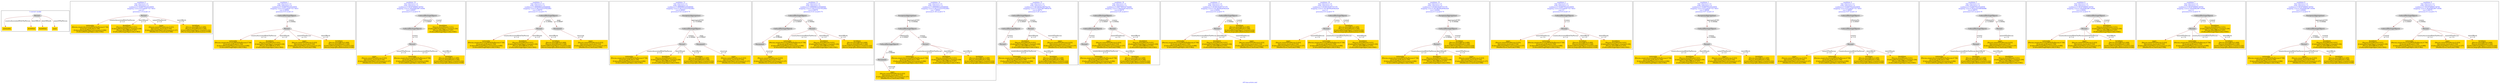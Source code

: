 digraph n0 {
fontcolor="blue"
remincross="true"
label="s03-ima-artists.xml"
subgraph cluster_0 {
label="1-correct model"
n2[style="filled",color="white",fillcolor="lightgray",label="Person1"];
n3[shape="plaintext",style="filled",fillcolor="gold",label="nationality"];
n4[shape="plaintext",style="filled",fillcolor="gold",label="birthDate"];
n5[shape="plaintext",style="filled",fillcolor="gold",label="deathDate"];
n6[shape="plaintext",style="filled",fillcolor="gold",label="name"];
}
subgraph cluster_1 {
label="candidate 0\nlink coherence:1.0\nnode coherence:1.0\nconfidence:0.5248579325520959\nmapping score:0.6332859775173653\ncost:4.0\n-precision:1.0-recall:1.0"
n8[style="filled",color="white",fillcolor="lightgray",label="Person1"];
n9[shape="plaintext",style="filled",fillcolor="gold",label="nationality\n[Person,countryAssociatedWithThePerson,0.736]\n[Concept,prefLabel,0.106]\n[CulturalHeritageObject,provenance,0.096]\n[CulturalHeritageObject,title,0.062]"];
n10[shape="plaintext",style="filled",fillcolor="gold",label="deathDate\n[Person,dateOfDeath,0.431]\n[CulturalHeritageObject,created,0.339]\n[Person,dateOfBirth,0.167]\n[CulturalHeritageObject,title,0.063]"];
n11[shape="plaintext",style="filled",fillcolor="gold",label="name\n[Person,nameOfThePerson,0.433]\n[Document,classLink,0.334]\n[CulturalHeritageObject,provenance,0.137]\n[WebResource,classLink,0.096]"];
n12[shape="plaintext",style="filled",fillcolor="gold",label="birthDate\n[Person,dateOfBirth,0.499]\n[Person,dateOfDeath,0.246]\n[CulturalHeritageObject,created,0.216]\n[Person,biographicalInformation,0.039]"];
}
subgraph cluster_2 {
label="candidate 1\nlink coherence:1.0\nnode coherence:1.0\nconfidence:0.5248579325520959\nmapping score:0.6332859775173653\ncost:4.99982\n-precision:0.8-recall:1.0"
n14[style="filled",color="white",fillcolor="lightgray",label="CulturalHeritageObject1"];
n15[style="filled",color="white",fillcolor="lightgray",label="Person1"];
n16[shape="plaintext",style="filled",fillcolor="gold",label="nationality\n[Person,countryAssociatedWithThePerson,0.736]\n[Concept,prefLabel,0.106]\n[CulturalHeritageObject,provenance,0.096]\n[CulturalHeritageObject,title,0.062]"];
n17[shape="plaintext",style="filled",fillcolor="gold",label="deathDate\n[Person,dateOfDeath,0.431]\n[CulturalHeritageObject,created,0.339]\n[Person,dateOfBirth,0.167]\n[CulturalHeritageObject,title,0.063]"];
n18[shape="plaintext",style="filled",fillcolor="gold",label="name\n[Person,nameOfThePerson,0.433]\n[Document,classLink,0.334]\n[CulturalHeritageObject,provenance,0.137]\n[WebResource,classLink,0.096]"];
n19[shape="plaintext",style="filled",fillcolor="gold",label="birthDate\n[Person,dateOfBirth,0.499]\n[Person,dateOfDeath,0.246]\n[CulturalHeritageObject,created,0.216]\n[Person,biographicalInformation,0.039]"];
}
subgraph cluster_3 {
label="candidate 10\nlink coherence:1.0\nnode coherence:1.0\nconfidence:0.5018740890158783\nmapping score:0.5839580296719594\ncost:5.99997\n-precision:0.5-recall:0.75"
n21[style="filled",color="white",fillcolor="lightgray",label="CulturalHeritageObject1"];
n22[style="filled",color="white",fillcolor="lightgray",label="CulturalHeritageObject2"];
n23[style="filled",color="white",fillcolor="lightgray",label="Person2"];
n24[shape="plaintext",style="filled",fillcolor="gold",label="name\n[Person,nameOfThePerson,0.433]\n[Document,classLink,0.334]\n[CulturalHeritageObject,provenance,0.137]\n[WebResource,classLink,0.096]"];
n25[shape="plaintext",style="filled",fillcolor="gold",label="nationality\n[Person,countryAssociatedWithThePerson,0.736]\n[Concept,prefLabel,0.106]\n[CulturalHeritageObject,provenance,0.096]\n[CulturalHeritageObject,title,0.062]"];
n26[shape="plaintext",style="filled",fillcolor="gold",label="deathDate\n[Person,dateOfDeath,0.431]\n[CulturalHeritageObject,created,0.339]\n[Person,dateOfBirth,0.167]\n[CulturalHeritageObject,title,0.063]"];
n27[shape="plaintext",style="filled",fillcolor="gold",label="birthDate\n[Person,dateOfBirth,0.499]\n[Person,dateOfDeath,0.246]\n[CulturalHeritageObject,created,0.216]\n[Person,biographicalInformation,0.039]"];
}
subgraph cluster_4 {
label="candidate 11\nlink coherence:1.0\nnode coherence:1.0\nconfidence:0.49999963229588906\nmapping score:0.5833332107652963\ncost:5.99979\n-precision:0.5-recall:0.75"
n29[style="filled",color="white",fillcolor="lightgray",label="CulturalHeritageObject1"];
n30[style="filled",color="white",fillcolor="lightgray",label="Person1"];
n31[style="filled",color="white",fillcolor="lightgray",label="Document1"];
n32[shape="plaintext",style="filled",fillcolor="gold",label="nationality\n[Person,countryAssociatedWithThePerson,0.736]\n[Concept,prefLabel,0.106]\n[CulturalHeritageObject,provenance,0.096]\n[CulturalHeritageObject,title,0.062]"];
n33[shape="plaintext",style="filled",fillcolor="gold",label="name\n[Person,nameOfThePerson,0.433]\n[Document,classLink,0.334]\n[CulturalHeritageObject,provenance,0.137]\n[WebResource,classLink,0.096]"];
n34[shape="plaintext",style="filled",fillcolor="gold",label="deathDate\n[Person,dateOfDeath,0.431]\n[CulturalHeritageObject,created,0.339]\n[Person,dateOfBirth,0.167]\n[CulturalHeritageObject,title,0.063]"];
n35[shape="plaintext",style="filled",fillcolor="gold",label="birthDate\n[Person,dateOfBirth,0.499]\n[Person,dateOfDeath,0.246]\n[CulturalHeritageObject,created,0.216]\n[Person,biographicalInformation,0.039]"];
}
subgraph cluster_5 {
label="candidate 12\nlink coherence:1.0\nnode coherence:1.0\nconfidence:0.49999963229588906\nmapping score:0.5833332107652963\ncost:6.99965\n-precision:0.43-recall:0.75"
n37[style="filled",color="white",fillcolor="lightgray",label="CulturalHeritageObject1"];
n38[style="filled",color="white",fillcolor="lightgray",label="Person1"];
n39[style="filled",color="white",fillcolor="lightgray",label="Document1"];
n40[style="filled",color="white",fillcolor="lightgray",label="EuropeanaAggregation1"];
n41[shape="plaintext",style="filled",fillcolor="gold",label="nationality\n[Person,countryAssociatedWithThePerson,0.736]\n[Concept,prefLabel,0.106]\n[CulturalHeritageObject,provenance,0.096]\n[CulturalHeritageObject,title,0.062]"];
n42[shape="plaintext",style="filled",fillcolor="gold",label="name\n[Person,nameOfThePerson,0.433]\n[Document,classLink,0.334]\n[CulturalHeritageObject,provenance,0.137]\n[WebResource,classLink,0.096]"];
n43[shape="plaintext",style="filled",fillcolor="gold",label="deathDate\n[Person,dateOfDeath,0.431]\n[CulturalHeritageObject,created,0.339]\n[Person,dateOfBirth,0.167]\n[CulturalHeritageObject,title,0.063]"];
n44[shape="plaintext",style="filled",fillcolor="gold",label="birthDate\n[Person,dateOfBirth,0.499]\n[Person,dateOfDeath,0.246]\n[CulturalHeritageObject,created,0.216]\n[Person,biographicalInformation,0.039]"];
}
subgraph cluster_6 {
label="candidate 13\nlink coherence:1.0\nnode coherence:1.0\nconfidence:0.49999963229588906\nmapping score:0.5833332107652963\ncost:6.99978\n-precision:0.43-recall:0.75"
n46[style="filled",color="white",fillcolor="lightgray",label="CulturalHeritageObject1"];
n47[style="filled",color="white",fillcolor="lightgray",label="CulturalHeritageObject2"];
n48[style="filled",color="white",fillcolor="lightgray",label="Person1"];
n49[style="filled",color="white",fillcolor="lightgray",label="Document2"];
n50[shape="plaintext",style="filled",fillcolor="gold",label="nationality\n[Person,countryAssociatedWithThePerson,0.736]\n[Concept,prefLabel,0.106]\n[CulturalHeritageObject,provenance,0.096]\n[CulturalHeritageObject,title,0.062]"];
n51[shape="plaintext",style="filled",fillcolor="gold",label="name\n[Person,nameOfThePerson,0.433]\n[Document,classLink,0.334]\n[CulturalHeritageObject,provenance,0.137]\n[WebResource,classLink,0.096]"];
n52[shape="plaintext",style="filled",fillcolor="gold",label="deathDate\n[Person,dateOfDeath,0.431]\n[CulturalHeritageObject,created,0.339]\n[Person,dateOfBirth,0.167]\n[CulturalHeritageObject,title,0.063]"];
n53[shape="plaintext",style="filled",fillcolor="gold",label="birthDate\n[Person,dateOfBirth,0.499]\n[Person,dateOfDeath,0.246]\n[CulturalHeritageObject,created,0.216]\n[Person,biographicalInformation,0.039]"];
}
subgraph cluster_7 {
label="candidate 14\nlink coherence:1.0\nnode coherence:1.0\nconfidence:0.49999963229588906\nmapping score:0.5833332107652963\ncost:7.99964\n-precision:0.38-recall:0.75"
n55[style="filled",color="white",fillcolor="lightgray",label="CulturalHeritageObject1"];
n56[style="filled",color="white",fillcolor="lightgray",label="CulturalHeritageObject2"];
n57[style="filled",color="white",fillcolor="lightgray",label="Person1"];
n58[style="filled",color="white",fillcolor="lightgray",label="Document2"];
n59[style="filled",color="white",fillcolor="lightgray",label="EuropeanaAggregation1"];
n60[shape="plaintext",style="filled",fillcolor="gold",label="nationality\n[Person,countryAssociatedWithThePerson,0.736]\n[Concept,prefLabel,0.106]\n[CulturalHeritageObject,provenance,0.096]\n[CulturalHeritageObject,title,0.062]"];
n61[shape="plaintext",style="filled",fillcolor="gold",label="name\n[Person,nameOfThePerson,0.433]\n[Document,classLink,0.334]\n[CulturalHeritageObject,provenance,0.137]\n[WebResource,classLink,0.096]"];
n62[shape="plaintext",style="filled",fillcolor="gold",label="deathDate\n[Person,dateOfDeath,0.431]\n[CulturalHeritageObject,created,0.339]\n[Person,dateOfBirth,0.167]\n[CulturalHeritageObject,title,0.063]"];
n63[shape="plaintext",style="filled",fillcolor="gold",label="birthDate\n[Person,dateOfBirth,0.499]\n[Person,dateOfDeath,0.246]\n[CulturalHeritageObject,created,0.216]\n[Person,biographicalInformation,0.039]"];
}
subgraph cluster_8 {
label="candidate 15\nlink coherence:1.0\nnode coherence:1.0\nconfidence:0.46158342399792274\nmapping score:0.5705278079993076\ncost:6.99979\n-precision:0.29-recall:0.5"
n65[style="filled",color="white",fillcolor="lightgray",label="CulturalHeritageObject1"];
n66[style="filled",color="white",fillcolor="lightgray",label="CulturalHeritageObject2"];
n67[style="filled",color="white",fillcolor="lightgray",label="Person1"];
n68[style="filled",color="white",fillcolor="lightgray",label="Person2"];
n69[shape="plaintext",style="filled",fillcolor="gold",label="nationality\n[Person,countryAssociatedWithThePerson,0.736]\n[Concept,prefLabel,0.106]\n[CulturalHeritageObject,provenance,0.096]\n[CulturalHeritageObject,title,0.062]"];
n70[shape="plaintext",style="filled",fillcolor="gold",label="birthDate\n[Person,dateOfBirth,0.499]\n[Person,dateOfDeath,0.246]\n[CulturalHeritageObject,created,0.216]\n[Person,biographicalInformation,0.039]"];
n71[shape="plaintext",style="filled",fillcolor="gold",label="deathDate\n[Person,dateOfDeath,0.431]\n[CulturalHeritageObject,created,0.339]\n[Person,dateOfBirth,0.167]\n[CulturalHeritageObject,title,0.063]"];
n72[shape="plaintext",style="filled",fillcolor="gold",label="name\n[Person,nameOfThePerson,0.433]\n[Document,classLink,0.334]\n[CulturalHeritageObject,provenance,0.137]\n[WebResource,classLink,0.096]"];
}
subgraph cluster_9 {
label="candidate 16\nlink coherence:1.0\nnode coherence:1.0\nconfidence:0.4587785554756484\nmapping score:0.5695928518252161\ncost:6.99979\n-precision:0.29-recall:0.5"
n74[style="filled",color="white",fillcolor="lightgray",label="CulturalHeritageObject1"];
n75[style="filled",color="white",fillcolor="lightgray",label="CulturalHeritageObject2"];
n76[style="filled",color="white",fillcolor="lightgray",label="Person1"];
n77[style="filled",color="white",fillcolor="lightgray",label="Person2"];
n78[shape="plaintext",style="filled",fillcolor="gold",label="nationality\n[Person,countryAssociatedWithThePerson,0.736]\n[Concept,prefLabel,0.106]\n[CulturalHeritageObject,provenance,0.096]\n[CulturalHeritageObject,title,0.062]"];
n79[shape="plaintext",style="filled",fillcolor="gold",label="birthDate\n[Person,dateOfBirth,0.499]\n[Person,dateOfDeath,0.246]\n[CulturalHeritageObject,created,0.216]\n[Person,biographicalInformation,0.039]"];
n80[shape="plaintext",style="filled",fillcolor="gold",label="name\n[Person,nameOfThePerson,0.433]\n[Document,classLink,0.334]\n[CulturalHeritageObject,provenance,0.137]\n[WebResource,classLink,0.096]"];
n81[shape="plaintext",style="filled",fillcolor="gold",label="deathDate\n[Person,dateOfDeath,0.431]\n[CulturalHeritageObject,created,0.339]\n[Person,dateOfBirth,0.167]\n[CulturalHeritageObject,title,0.063]"];
}
subgraph cluster_10 {
label="candidate 17\nlink coherence:1.0\nnode coherence:1.0\nconfidence:0.4539518285747278\nmapping score:0.5679839428582426\ncost:4.99982\n-precision:0.6-recall:0.75"
n83[style="filled",color="white",fillcolor="lightgray",label="CulturalHeritageObject1"];
n84[style="filled",color="white",fillcolor="lightgray",label="Person1"];
n85[shape="plaintext",style="filled",fillcolor="gold",label="nationality\n[Person,countryAssociatedWithThePerson,0.736]\n[Concept,prefLabel,0.106]\n[CulturalHeritageObject,provenance,0.096]\n[CulturalHeritageObject,title,0.062]"];
n86[shape="plaintext",style="filled",fillcolor="gold",label="birthDate\n[Person,dateOfBirth,0.499]\n[Person,dateOfDeath,0.246]\n[CulturalHeritageObject,created,0.216]\n[Person,biographicalInformation,0.039]"];
n87[shape="plaintext",style="filled",fillcolor="gold",label="deathDate\n[Person,dateOfDeath,0.431]\n[CulturalHeritageObject,created,0.339]\n[Person,dateOfBirth,0.167]\n[CulturalHeritageObject,title,0.063]"];
n88[shape="plaintext",style="filled",fillcolor="gold",label="name\n[Person,nameOfThePerson,0.433]\n[Document,classLink,0.334]\n[CulturalHeritageObject,provenance,0.137]\n[WebResource,classLink,0.096]"];
}
subgraph cluster_11 {
label="candidate 18\nlink coherence:1.0\nnode coherence:1.0\nconfidence:0.4539518285747278\nmapping score:0.5679839428582426\ncost:5.0\n-precision:0.6-recall:0.75"
n90[style="filled",color="white",fillcolor="lightgray",label="CulturalHeritageObject2"];
n91[style="filled",color="white",fillcolor="lightgray",label="Person2"];
n92[shape="plaintext",style="filled",fillcolor="gold",label="name\n[Person,nameOfThePerson,0.433]\n[Document,classLink,0.334]\n[CulturalHeritageObject,provenance,0.137]\n[WebResource,classLink,0.096]"];
n93[shape="plaintext",style="filled",fillcolor="gold",label="nationality\n[Person,countryAssociatedWithThePerson,0.736]\n[Concept,prefLabel,0.106]\n[CulturalHeritageObject,provenance,0.096]\n[CulturalHeritageObject,title,0.062]"];
n94[shape="plaintext",style="filled",fillcolor="gold",label="deathDate\n[Person,dateOfDeath,0.431]\n[CulturalHeritageObject,created,0.339]\n[Person,dateOfBirth,0.167]\n[CulturalHeritageObject,title,0.063]"];
n95[shape="plaintext",style="filled",fillcolor="gold",label="birthDate\n[Person,dateOfBirth,0.499]\n[Person,dateOfDeath,0.246]\n[CulturalHeritageObject,created,0.216]\n[Person,biographicalInformation,0.039]"];
}
subgraph cluster_12 {
label="candidate 19\nlink coherence:1.0\nnode coherence:1.0\nconfidence:0.4539518285747278\nmapping score:0.5679839428582426\ncost:5.99968\n-precision:0.5-recall:0.75"
n97[style="filled",color="white",fillcolor="lightgray",label="CulturalHeritageObject1"];
n98[style="filled",color="white",fillcolor="lightgray",label="Person1"];
n99[style="filled",color="white",fillcolor="lightgray",label="EuropeanaAggregation1"];
n100[shape="plaintext",style="filled",fillcolor="gold",label="nationality\n[Person,countryAssociatedWithThePerson,0.736]\n[Concept,prefLabel,0.106]\n[CulturalHeritageObject,provenance,0.096]\n[CulturalHeritageObject,title,0.062]"];
n101[shape="plaintext",style="filled",fillcolor="gold",label="birthDate\n[Person,dateOfBirth,0.499]\n[Person,dateOfDeath,0.246]\n[CulturalHeritageObject,created,0.216]\n[Person,biographicalInformation,0.039]"];
n102[shape="plaintext",style="filled",fillcolor="gold",label="deathDate\n[Person,dateOfDeath,0.431]\n[CulturalHeritageObject,created,0.339]\n[Person,dateOfBirth,0.167]\n[CulturalHeritageObject,title,0.063]"];
n103[shape="plaintext",style="filled",fillcolor="gold",label="name\n[Person,nameOfThePerson,0.433]\n[Document,classLink,0.334]\n[CulturalHeritageObject,provenance,0.137]\n[WebResource,classLink,0.096]"];
}
subgraph cluster_13 {
label="candidate 2\nlink coherence:1.0\nnode coherence:1.0\nconfidence:0.5248579325520959\nmapping score:0.6332859775173653\ncost:5.0\n-precision:0.8-recall:1.0"
n105[style="filled",color="white",fillcolor="lightgray",label="CulturalHeritageObject2"];
n106[style="filled",color="white",fillcolor="lightgray",label="Person2"];
n107[shape="plaintext",style="filled",fillcolor="gold",label="name\n[Person,nameOfThePerson,0.433]\n[Document,classLink,0.334]\n[CulturalHeritageObject,provenance,0.137]\n[WebResource,classLink,0.096]"];
n108[shape="plaintext",style="filled",fillcolor="gold",label="nationality\n[Person,countryAssociatedWithThePerson,0.736]\n[Concept,prefLabel,0.106]\n[CulturalHeritageObject,provenance,0.096]\n[CulturalHeritageObject,title,0.062]"];
n109[shape="plaintext",style="filled",fillcolor="gold",label="birthDate\n[Person,dateOfBirth,0.499]\n[Person,dateOfDeath,0.246]\n[CulturalHeritageObject,created,0.216]\n[Person,biographicalInformation,0.039]"];
n110[shape="plaintext",style="filled",fillcolor="gold",label="deathDate\n[Person,dateOfDeath,0.431]\n[CulturalHeritageObject,created,0.339]\n[Person,dateOfBirth,0.167]\n[CulturalHeritageObject,title,0.063]"];
}
subgraph cluster_14 {
label="candidate 3\nlink coherence:1.0\nnode coherence:1.0\nconfidence:0.5248579325520959\nmapping score:0.6332859775173653\ncost:5.99968\n-precision:0.67-recall:1.0"
n112[style="filled",color="white",fillcolor="lightgray",label="CulturalHeritageObject1"];
n113[style="filled",color="white",fillcolor="lightgray",label="Person1"];
n114[style="filled",color="white",fillcolor="lightgray",label="EuropeanaAggregation1"];
n115[shape="plaintext",style="filled",fillcolor="gold",label="nationality\n[Person,countryAssociatedWithThePerson,0.736]\n[Concept,prefLabel,0.106]\n[CulturalHeritageObject,provenance,0.096]\n[CulturalHeritageObject,title,0.062]"];
n116[shape="plaintext",style="filled",fillcolor="gold",label="deathDate\n[Person,dateOfDeath,0.431]\n[CulturalHeritageObject,created,0.339]\n[Person,dateOfBirth,0.167]\n[CulturalHeritageObject,title,0.063]"];
n117[shape="plaintext",style="filled",fillcolor="gold",label="name\n[Person,nameOfThePerson,0.433]\n[Document,classLink,0.334]\n[CulturalHeritageObject,provenance,0.137]\n[WebResource,classLink,0.096]"];
n118[shape="plaintext",style="filled",fillcolor="gold",label="birthDate\n[Person,dateOfBirth,0.499]\n[Person,dateOfDeath,0.246]\n[CulturalHeritageObject,created,0.216]\n[Person,biographicalInformation,0.039]"];
}
subgraph cluster_15 {
label="candidate 4\nlink coherence:1.0\nnode coherence:1.0\nconfidence:0.5248579325520959\nmapping score:0.6332859775173653\ncost:5.99997\n-precision:0.67-recall:1.0"
n120[style="filled",color="white",fillcolor="lightgray",label="CulturalHeritageObject1"];
n121[style="filled",color="white",fillcolor="lightgray",label="CulturalHeritageObject2"];
n122[style="filled",color="white",fillcolor="lightgray",label="Person2"];
n123[shape="plaintext",style="filled",fillcolor="gold",label="name\n[Person,nameOfThePerson,0.433]\n[Document,classLink,0.334]\n[CulturalHeritageObject,provenance,0.137]\n[WebResource,classLink,0.096]"];
n124[shape="plaintext",style="filled",fillcolor="gold",label="nationality\n[Person,countryAssociatedWithThePerson,0.736]\n[Concept,prefLabel,0.106]\n[CulturalHeritageObject,provenance,0.096]\n[CulturalHeritageObject,title,0.062]"];
n125[shape="plaintext",style="filled",fillcolor="gold",label="birthDate\n[Person,dateOfBirth,0.499]\n[Person,dateOfDeath,0.246]\n[CulturalHeritageObject,created,0.216]\n[Person,biographicalInformation,0.039]"];
n126[shape="plaintext",style="filled",fillcolor="gold",label="deathDate\n[Person,dateOfDeath,0.431]\n[CulturalHeritageObject,created,0.339]\n[Person,dateOfBirth,0.167]\n[CulturalHeritageObject,title,0.063]"];
}
subgraph cluster_16 {
label="candidate 5\nlink coherence:1.0\nnode coherence:1.0\nconfidence:0.5248579325520959\nmapping score:0.5916193108506986\ncost:6.99979\n-precision:0.43-recall:0.75"
n128[style="filled",color="white",fillcolor="lightgray",label="CulturalHeritageObject1"];
n129[style="filled",color="white",fillcolor="lightgray",label="CulturalHeritageObject2"];
n130[style="filled",color="white",fillcolor="lightgray",label="Person1"];
n131[style="filled",color="white",fillcolor="lightgray",label="Person2"];
n132[shape="plaintext",style="filled",fillcolor="gold",label="nationality\n[Person,countryAssociatedWithThePerson,0.736]\n[Concept,prefLabel,0.106]\n[CulturalHeritageObject,provenance,0.096]\n[CulturalHeritageObject,title,0.062]"];
n133[shape="plaintext",style="filled",fillcolor="gold",label="birthDate\n[Person,dateOfBirth,0.499]\n[Person,dateOfDeath,0.246]\n[CulturalHeritageObject,created,0.216]\n[Person,biographicalInformation,0.039]"];
n134[shape="plaintext",style="filled",fillcolor="gold",label="deathDate\n[Person,dateOfDeath,0.431]\n[CulturalHeritageObject,created,0.339]\n[Person,dateOfBirth,0.167]\n[CulturalHeritageObject,title,0.063]"];
n135[shape="plaintext",style="filled",fillcolor="gold",label="name\n[Person,nameOfThePerson,0.433]\n[Document,classLink,0.334]\n[CulturalHeritageObject,provenance,0.137]\n[WebResource,classLink,0.096]"];
}
subgraph cluster_17 {
label="candidate 6\nlink coherence:1.0\nnode coherence:1.0\nconfidence:0.5018740890158783\nmapping score:0.5839580296719594\ncost:4.99982\n-precision:0.6-recall:0.75"
n137[style="filled",color="white",fillcolor="lightgray",label="CulturalHeritageObject1"];
n138[style="filled",color="white",fillcolor="lightgray",label="Person1"];
n139[shape="plaintext",style="filled",fillcolor="gold",label="nationality\n[Person,countryAssociatedWithThePerson,0.736]\n[Concept,prefLabel,0.106]\n[CulturalHeritageObject,provenance,0.096]\n[CulturalHeritageObject,title,0.062]"];
n140[shape="plaintext",style="filled",fillcolor="gold",label="deathDate\n[Person,dateOfDeath,0.431]\n[CulturalHeritageObject,created,0.339]\n[Person,dateOfBirth,0.167]\n[CulturalHeritageObject,title,0.063]"];
n141[shape="plaintext",style="filled",fillcolor="gold",label="name\n[Person,nameOfThePerson,0.433]\n[Document,classLink,0.334]\n[CulturalHeritageObject,provenance,0.137]\n[WebResource,classLink,0.096]"];
n142[shape="plaintext",style="filled",fillcolor="gold",label="birthDate\n[Person,dateOfBirth,0.499]\n[Person,dateOfDeath,0.246]\n[CulturalHeritageObject,created,0.216]\n[Person,biographicalInformation,0.039]"];
}
subgraph cluster_18 {
label="candidate 7\nlink coherence:1.0\nnode coherence:1.0\nconfidence:0.5018740890158783\nmapping score:0.5839580296719594\ncost:5.0\n-precision:0.6-recall:0.75"
n144[style="filled",color="white",fillcolor="lightgray",label="CulturalHeritageObject2"];
n145[style="filled",color="white",fillcolor="lightgray",label="Person2"];
n146[shape="plaintext",style="filled",fillcolor="gold",label="name\n[Person,nameOfThePerson,0.433]\n[Document,classLink,0.334]\n[CulturalHeritageObject,provenance,0.137]\n[WebResource,classLink,0.096]"];
n147[shape="plaintext",style="filled",fillcolor="gold",label="nationality\n[Person,countryAssociatedWithThePerson,0.736]\n[Concept,prefLabel,0.106]\n[CulturalHeritageObject,provenance,0.096]\n[CulturalHeritageObject,title,0.062]"];
n148[shape="plaintext",style="filled",fillcolor="gold",label="birthDate\n[Person,dateOfBirth,0.499]\n[Person,dateOfDeath,0.246]\n[CulturalHeritageObject,created,0.216]\n[Person,biographicalInformation,0.039]"];
n149[shape="plaintext",style="filled",fillcolor="gold",label="deathDate\n[Person,dateOfDeath,0.431]\n[CulturalHeritageObject,created,0.339]\n[Person,dateOfBirth,0.167]\n[CulturalHeritageObject,title,0.063]"];
}
subgraph cluster_19 {
label="candidate 8\nlink coherence:1.0\nnode coherence:1.0\nconfidence:0.5018740890158783\nmapping score:0.5839580296719594\ncost:5.99968\n-precision:0.5-recall:0.75"
n151[style="filled",color="white",fillcolor="lightgray",label="CulturalHeritageObject1"];
n152[style="filled",color="white",fillcolor="lightgray",label="Person1"];
n153[style="filled",color="white",fillcolor="lightgray",label="EuropeanaAggregation1"];
n154[shape="plaintext",style="filled",fillcolor="gold",label="nationality\n[Person,countryAssociatedWithThePerson,0.736]\n[Concept,prefLabel,0.106]\n[CulturalHeritageObject,provenance,0.096]\n[CulturalHeritageObject,title,0.062]"];
n155[shape="plaintext",style="filled",fillcolor="gold",label="deathDate\n[Person,dateOfDeath,0.431]\n[CulturalHeritageObject,created,0.339]\n[Person,dateOfBirth,0.167]\n[CulturalHeritageObject,title,0.063]"];
n156[shape="plaintext",style="filled",fillcolor="gold",label="name\n[Person,nameOfThePerson,0.433]\n[Document,classLink,0.334]\n[CulturalHeritageObject,provenance,0.137]\n[WebResource,classLink,0.096]"];
n157[shape="plaintext",style="filled",fillcolor="gold",label="birthDate\n[Person,dateOfBirth,0.499]\n[Person,dateOfDeath,0.246]\n[CulturalHeritageObject,created,0.216]\n[Person,biographicalInformation,0.039]"];
}
subgraph cluster_20 {
label="candidate 9\nlink coherence:1.0\nnode coherence:1.0\nconfidence:0.5018740890158783\nmapping score:0.5839580296719594\ncost:5.99979\n-precision:0.5-recall:0.75"
n159[style="filled",color="white",fillcolor="lightgray",label="CulturalHeritageObject1"];
n160[style="filled",color="white",fillcolor="lightgray",label="CulturalHeritageObject2"];
n161[style="filled",color="white",fillcolor="lightgray",label="Person1"];
n162[shape="plaintext",style="filled",fillcolor="gold",label="nationality\n[Person,countryAssociatedWithThePerson,0.736]\n[Concept,prefLabel,0.106]\n[CulturalHeritageObject,provenance,0.096]\n[CulturalHeritageObject,title,0.062]"];
n163[shape="plaintext",style="filled",fillcolor="gold",label="name\n[Person,nameOfThePerson,0.433]\n[Document,classLink,0.334]\n[CulturalHeritageObject,provenance,0.137]\n[WebResource,classLink,0.096]"];
n164[shape="plaintext",style="filled",fillcolor="gold",label="deathDate\n[Person,dateOfDeath,0.431]\n[CulturalHeritageObject,created,0.339]\n[Person,dateOfBirth,0.167]\n[CulturalHeritageObject,title,0.063]"];
n165[shape="plaintext",style="filled",fillcolor="gold",label="birthDate\n[Person,dateOfBirth,0.499]\n[Person,dateOfDeath,0.246]\n[CulturalHeritageObject,created,0.216]\n[Person,biographicalInformation,0.039]"];
}
n2 -> n3[color="brown",fontcolor="black",label="countryAssociatedWithThePerson"]
n2 -> n4[color="brown",fontcolor="black",label="dateOfBirth"]
n2 -> n5[color="brown",fontcolor="black",label="dateOfDeath"]
n2 -> n6[color="brown",fontcolor="black",label="nameOfThePerson"]
n8 -> n9[color="brown",fontcolor="black",label="countryAssociatedWithThePerson\nw=1.0"]
n8 -> n10[color="brown",fontcolor="black",label="dateOfDeath\nw=1.0"]
n8 -> n11[color="brown",fontcolor="black",label="nameOfThePerson\nw=1.0"]
n8 -> n12[color="brown",fontcolor="black",label="dateOfBirth\nw=1.0"]
n14 -> n15[color="brown",fontcolor="black",label="creator\nw=0.99982"]
n15 -> n16[color="brown",fontcolor="black",label="countryAssociatedWithThePerson\nw=1.0"]
n15 -> n17[color="brown",fontcolor="black",label="dateOfDeath\nw=1.0"]
n15 -> n18[color="brown",fontcolor="black",label="nameOfThePerson\nw=1.0"]
n15 -> n19[color="brown",fontcolor="black",label="dateOfBirth\nw=1.0"]
n21 -> n22[color="brown",fontcolor="black",label="isRelatedTo\nw=0.99997"]
n22 -> n23[color="brown",fontcolor="black",label="creator\nw=1.0"]
n23 -> n24[color="brown",fontcolor="black",label="nameOfThePerson\nw=1.0"]
n23 -> n25[color="brown",fontcolor="black",label="countryAssociatedWithThePerson\nw=1.0"]
n21 -> n26[color="brown",fontcolor="black",label="created\nw=1.0"]
n23 -> n27[color="brown",fontcolor="black",label="dateOfBirth\nw=1.0"]
n29 -> n30[color="brown",fontcolor="black",label="creator\nw=0.99982"]
n29 -> n31[color="brown",fontcolor="black",label="page\nw=0.99997"]
n30 -> n32[color="brown",fontcolor="black",label="countryAssociatedWithThePerson\nw=1.0"]
n31 -> n33[color="brown",fontcolor="black",label="classLink\nw=1.0"]
n30 -> n34[color="brown",fontcolor="black",label="dateOfDeath\nw=1.0"]
n30 -> n35[color="brown",fontcolor="black",label="dateOfBirth\nw=1.0"]
n37 -> n38[color="brown",fontcolor="black",label="creator\nw=0.99982"]
n37 -> n39[color="brown",fontcolor="black",label="page\nw=0.99997"]
n40 -> n37[color="brown",fontcolor="black",label="aggregatedCHO\nw=0.99986"]
n38 -> n41[color="brown",fontcolor="black",label="countryAssociatedWithThePerson\nw=1.0"]
n39 -> n42[color="brown",fontcolor="black",label="classLink\nw=1.0"]
n38 -> n43[color="brown",fontcolor="black",label="dateOfDeath\nw=1.0"]
n38 -> n44[color="brown",fontcolor="black",label="dateOfBirth\nw=1.0"]
n46 -> n47[color="brown",fontcolor="black",label="isRelatedTo\nw=0.99997"]
n46 -> n48[color="brown",fontcolor="black",label="creator\nw=0.99982"]
n47 -> n49[color="brown",fontcolor="black",label="page\nw=0.99999"]
n48 -> n50[color="brown",fontcolor="black",label="countryAssociatedWithThePerson\nw=1.0"]
n49 -> n51[color="brown",fontcolor="black",label="classLink\nw=1.0"]
n48 -> n52[color="brown",fontcolor="black",label="dateOfDeath\nw=1.0"]
n48 -> n53[color="brown",fontcolor="black",label="dateOfBirth\nw=1.0"]
n55 -> n56[color="brown",fontcolor="black",label="isRelatedTo\nw=0.99997"]
n55 -> n57[color="brown",fontcolor="black",label="creator\nw=0.99982"]
n56 -> n58[color="brown",fontcolor="black",label="page\nw=0.99999"]
n59 -> n55[color="brown",fontcolor="black",label="aggregatedCHO\nw=0.99986"]
n57 -> n60[color="brown",fontcolor="black",label="countryAssociatedWithThePerson\nw=1.0"]
n58 -> n61[color="brown",fontcolor="black",label="classLink\nw=1.0"]
n57 -> n62[color="brown",fontcolor="black",label="dateOfDeath\nw=1.0"]
n57 -> n63[color="brown",fontcolor="black",label="dateOfBirth\nw=1.0"]
n65 -> n66[color="brown",fontcolor="black",label="isRelatedTo\nw=0.99997"]
n65 -> n67[color="brown",fontcolor="black",label="creator\nw=0.99982"]
n66 -> n68[color="brown",fontcolor="black",label="creator\nw=1.0"]
n68 -> n69[color="brown",fontcolor="black",label="countryAssociatedWithThePerson\nw=1.0"]
n68 -> n70[color="brown",fontcolor="black",label="dateOfDeath\nw=1.0"]
n67 -> n71[color="brown",fontcolor="black",label="dateOfDeath\nw=1.0"]
n67 -> n72[color="brown",fontcolor="black",label="nameOfThePerson\nw=1.0"]
n74 -> n75[color="brown",fontcolor="black",label="isRelatedTo\nw=0.99997"]
n74 -> n76[color="brown",fontcolor="black",label="creator\nw=0.99982"]
n75 -> n77[color="brown",fontcolor="black",label="creator\nw=1.0"]
n77 -> n78[color="brown",fontcolor="black",label="countryAssociatedWithThePerson\nw=1.0"]
n77 -> n79[color="brown",fontcolor="black",label="dateOfBirth\nw=1.0"]
n76 -> n80[color="brown",fontcolor="black",label="nameOfThePerson\nw=1.0"]
n76 -> n81[color="brown",fontcolor="black",label="dateOfBirth\nw=1.0"]
n83 -> n84[color="brown",fontcolor="black",label="creator\nw=0.99982"]
n84 -> n85[color="brown",fontcolor="black",label="countryAssociatedWithThePerson\nw=1.0"]
n83 -> n86[color="brown",fontcolor="black",label="created\nw=1.0"]
n84 -> n87[color="brown",fontcolor="black",label="dateOfDeath\nw=1.0"]
n84 -> n88[color="brown",fontcolor="black",label="nameOfThePerson\nw=1.0"]
n90 -> n91[color="brown",fontcolor="black",label="creator\nw=1.0"]
n91 -> n92[color="brown",fontcolor="black",label="nameOfThePerson\nw=1.0"]
n91 -> n93[color="brown",fontcolor="black",label="countryAssociatedWithThePerson\nw=1.0"]
n91 -> n94[color="brown",fontcolor="black",label="dateOfDeath\nw=1.0"]
n90 -> n95[color="brown",fontcolor="black",label="created\nw=1.0"]
n97 -> n98[color="brown",fontcolor="black",label="creator\nw=0.99982"]
n99 -> n97[color="brown",fontcolor="black",label="aggregatedCHO\nw=0.99986"]
n98 -> n100[color="brown",fontcolor="black",label="countryAssociatedWithThePerson\nw=1.0"]
n97 -> n101[color="brown",fontcolor="black",label="created\nw=1.0"]
n98 -> n102[color="brown",fontcolor="black",label="dateOfDeath\nw=1.0"]
n98 -> n103[color="brown",fontcolor="black",label="nameOfThePerson\nw=1.0"]
n105 -> n106[color="brown",fontcolor="black",label="creator\nw=1.0"]
n106 -> n107[color="brown",fontcolor="black",label="nameOfThePerson\nw=1.0"]
n106 -> n108[color="brown",fontcolor="black",label="countryAssociatedWithThePerson\nw=1.0"]
n106 -> n109[color="brown",fontcolor="black",label="dateOfBirth\nw=1.0"]
n106 -> n110[color="brown",fontcolor="black",label="dateOfDeath\nw=1.0"]
n112 -> n113[color="brown",fontcolor="black",label="creator\nw=0.99982"]
n114 -> n112[color="brown",fontcolor="black",label="aggregatedCHO\nw=0.99986"]
n113 -> n115[color="brown",fontcolor="black",label="countryAssociatedWithThePerson\nw=1.0"]
n113 -> n116[color="brown",fontcolor="black",label="dateOfDeath\nw=1.0"]
n113 -> n117[color="brown",fontcolor="black",label="nameOfThePerson\nw=1.0"]
n113 -> n118[color="brown",fontcolor="black",label="dateOfBirth\nw=1.0"]
n120 -> n121[color="brown",fontcolor="black",label="isRelatedTo\nw=0.99997"]
n121 -> n122[color="brown",fontcolor="black",label="creator\nw=1.0"]
n122 -> n123[color="brown",fontcolor="black",label="nameOfThePerson\nw=1.0"]
n122 -> n124[color="brown",fontcolor="black",label="countryAssociatedWithThePerson\nw=1.0"]
n122 -> n125[color="brown",fontcolor="black",label="dateOfBirth\nw=1.0"]
n122 -> n126[color="brown",fontcolor="black",label="dateOfDeath\nw=1.0"]
n128 -> n129[color="brown",fontcolor="black",label="isRelatedTo\nw=0.99997"]
n128 -> n130[color="brown",fontcolor="black",label="creator\nw=0.99982"]
n129 -> n131[color="brown",fontcolor="black",label="creator\nw=1.0"]
n131 -> n132[color="brown",fontcolor="black",label="countryAssociatedWithThePerson\nw=1.0"]
n131 -> n133[color="brown",fontcolor="black",label="dateOfBirth\nw=1.0"]
n131 -> n134[color="brown",fontcolor="black",label="dateOfDeath\nw=1.0"]
n130 -> n135[color="brown",fontcolor="black",label="nameOfThePerson\nw=1.0"]
n137 -> n138[color="brown",fontcolor="black",label="creator\nw=0.99982"]
n138 -> n139[color="brown",fontcolor="black",label="countryAssociatedWithThePerson\nw=1.0"]
n137 -> n140[color="brown",fontcolor="black",label="created\nw=1.0"]
n138 -> n141[color="brown",fontcolor="black",label="nameOfThePerson\nw=1.0"]
n138 -> n142[color="brown",fontcolor="black",label="dateOfBirth\nw=1.0"]
n144 -> n145[color="brown",fontcolor="black",label="creator\nw=1.0"]
n145 -> n146[color="brown",fontcolor="black",label="nameOfThePerson\nw=1.0"]
n145 -> n147[color="brown",fontcolor="black",label="countryAssociatedWithThePerson\nw=1.0"]
n145 -> n148[color="brown",fontcolor="black",label="dateOfBirth\nw=1.0"]
n144 -> n149[color="brown",fontcolor="black",label="created\nw=1.0"]
n151 -> n152[color="brown",fontcolor="black",label="creator\nw=0.99982"]
n153 -> n151[color="brown",fontcolor="black",label="aggregatedCHO\nw=0.99986"]
n152 -> n154[color="brown",fontcolor="black",label="countryAssociatedWithThePerson\nw=1.0"]
n151 -> n155[color="brown",fontcolor="black",label="created\nw=1.0"]
n152 -> n156[color="brown",fontcolor="black",label="nameOfThePerson\nw=1.0"]
n152 -> n157[color="brown",fontcolor="black",label="dateOfBirth\nw=1.0"]
n159 -> n160[color="brown",fontcolor="black",label="isRelatedTo\nw=0.99997"]
n159 -> n161[color="brown",fontcolor="black",label="creator\nw=0.99982"]
n161 -> n162[color="brown",fontcolor="black",label="countryAssociatedWithThePerson\nw=1.0"]
n161 -> n163[color="brown",fontcolor="black",label="nameOfThePerson\nw=1.0"]
n160 -> n164[color="brown",fontcolor="black",label="created\nw=1.0"]
n161 -> n165[color="brown",fontcolor="black",label="dateOfBirth\nw=1.0"]
}
